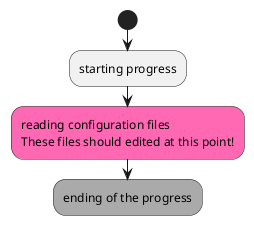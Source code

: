 @startuml

start
:starting progress;
#HotPink:reading configuration files
These files should edited at this point!;
#AAAAAA:ending of the progress;

@enduml

